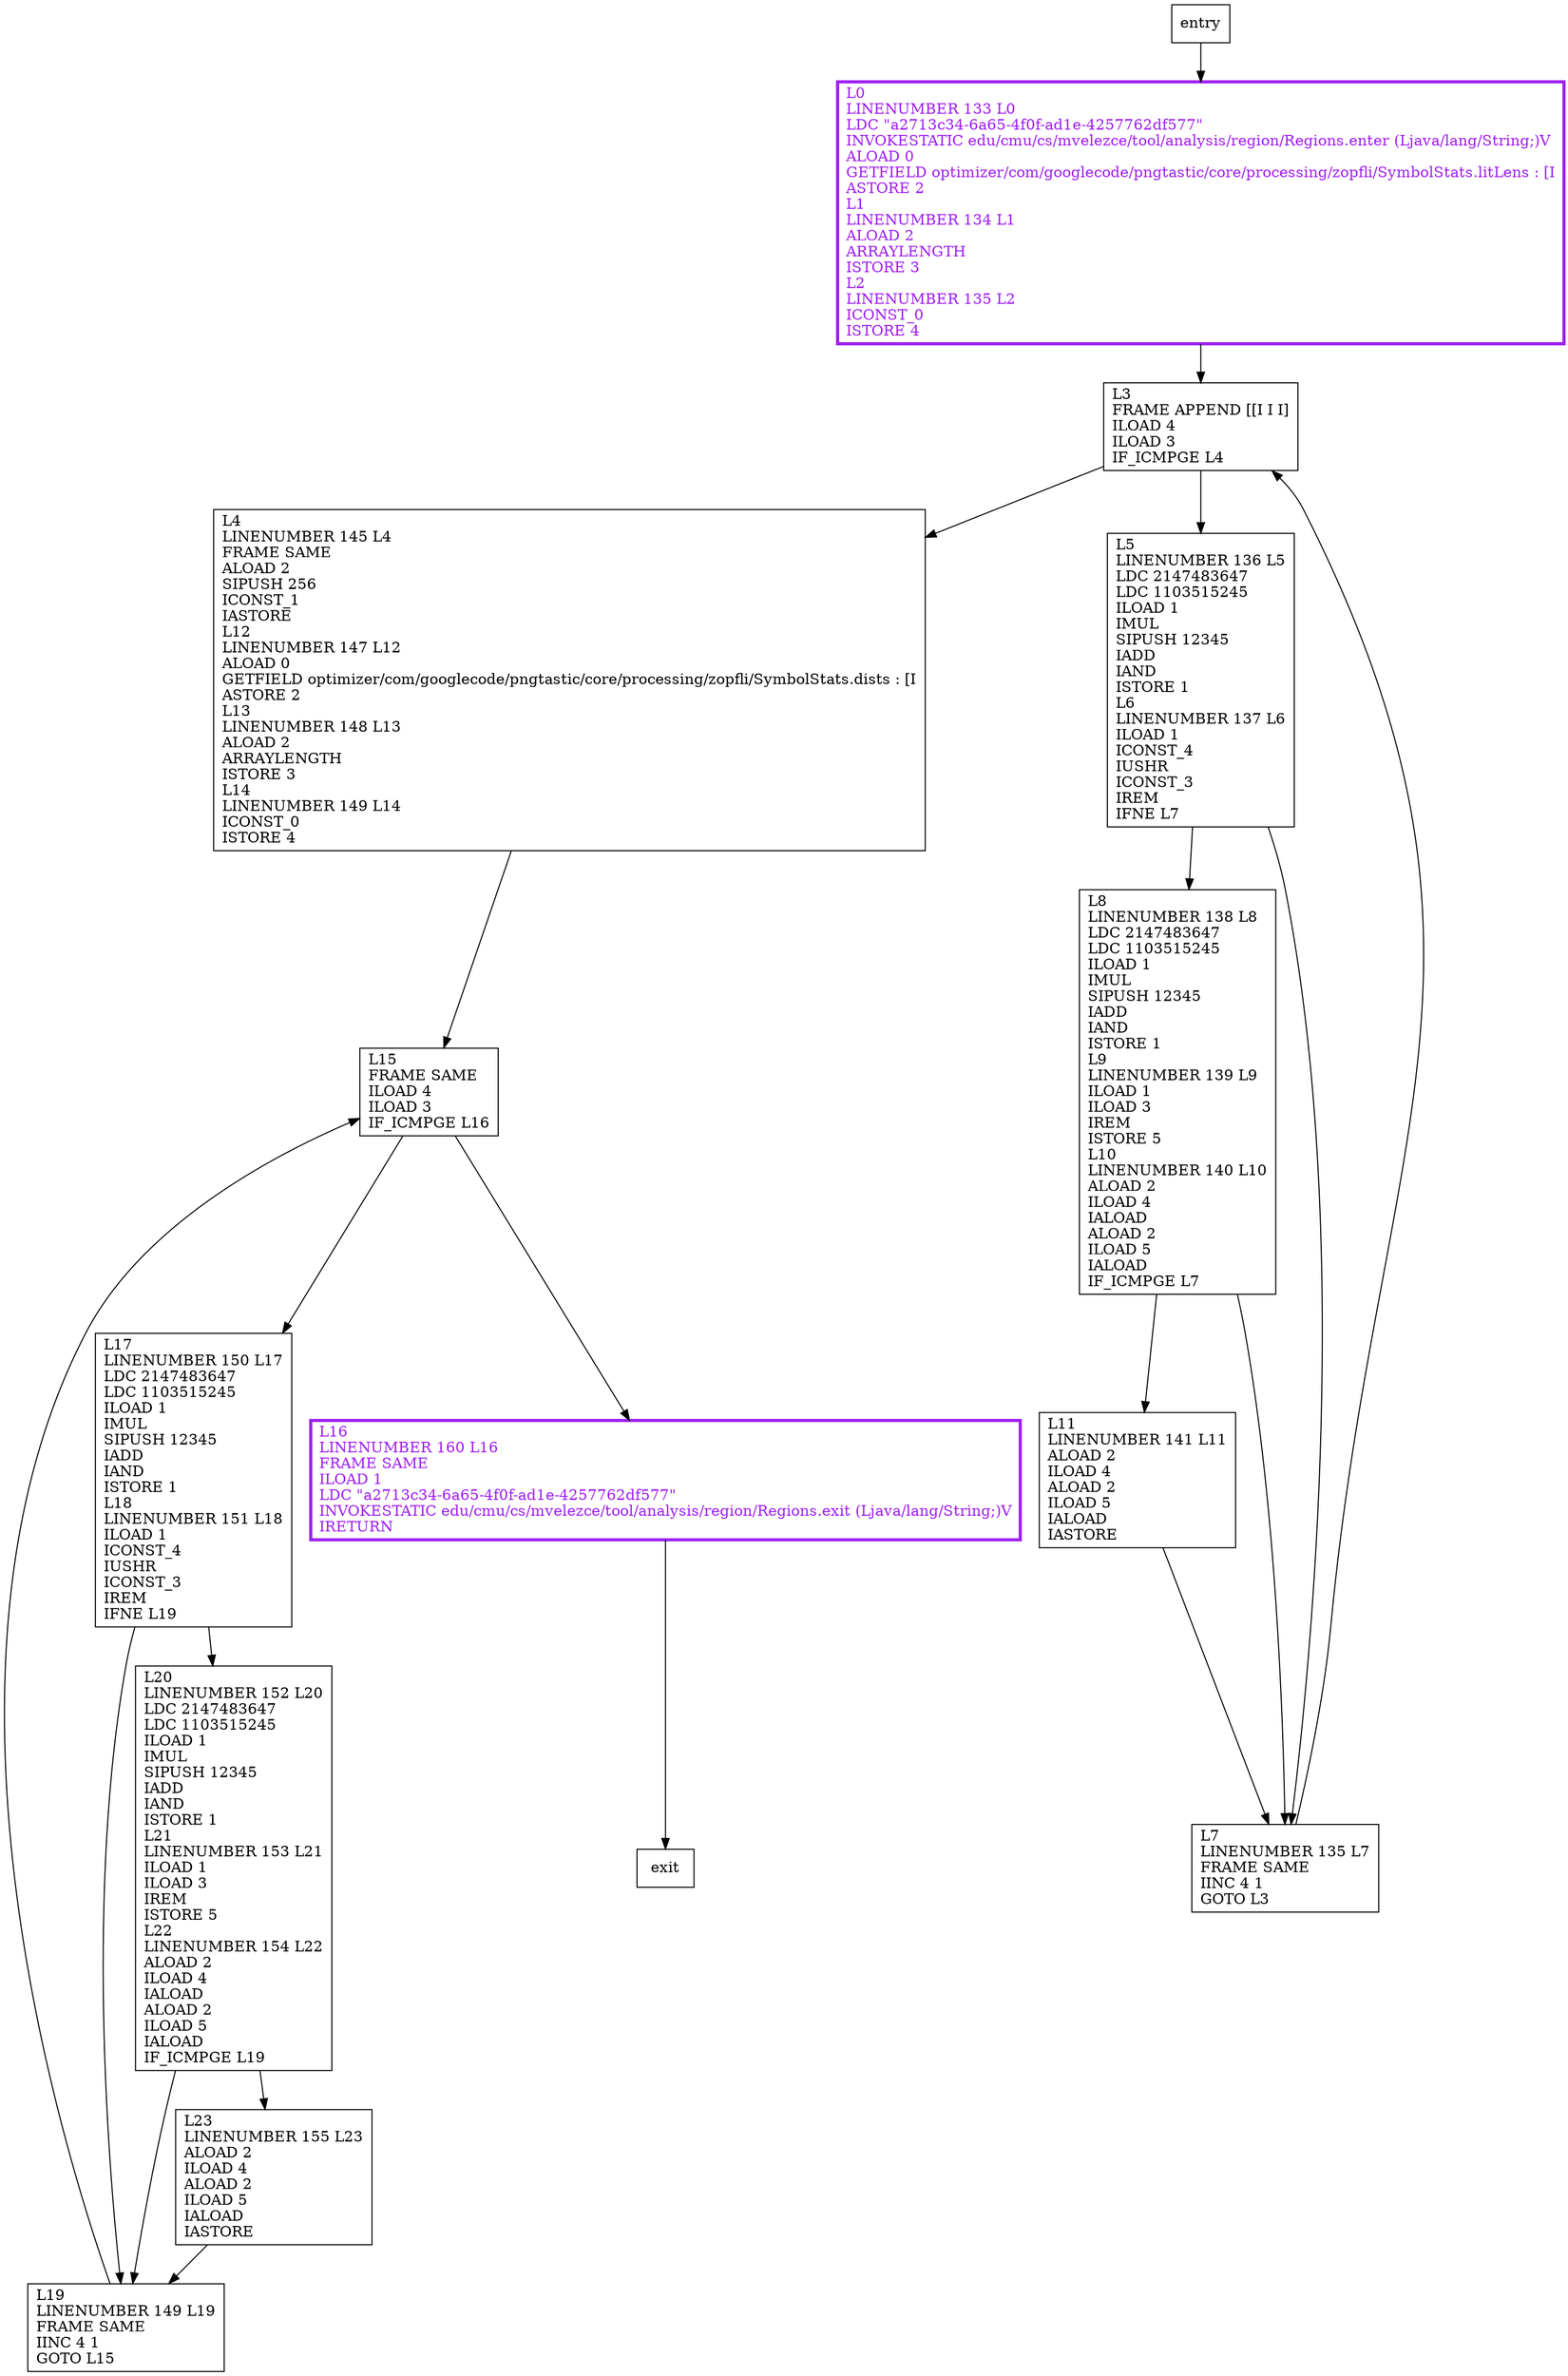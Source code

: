 digraph randomizeFreqs {
node [shape=record];
1152003603 [label="L0\lLINENUMBER 133 L0\lLDC \"a2713c34-6a65-4f0f-ad1e-4257762df577\"\lINVOKESTATIC edu/cmu/cs/mvelezce/tool/analysis/region/Regions.enter (Ljava/lang/String;)V\lALOAD 0\lGETFIELD optimizer/com/googlecode/pngtastic/core/processing/zopfli/SymbolStats.litLens : [I\lASTORE 2\lL1\lLINENUMBER 134 L1\lALOAD 2\lARRAYLENGTH\lISTORE 3\lL2\lLINENUMBER 135 L2\lICONST_0\lISTORE 4\l"];
1274036206 [label="L17\lLINENUMBER 150 L17\lLDC 2147483647\lLDC 1103515245\lILOAD 1\lIMUL\lSIPUSH 12345\lIADD\lIAND\lISTORE 1\lL18\lLINENUMBER 151 L18\lILOAD 1\lICONST_4\lIUSHR\lICONST_3\lIREM\lIFNE L19\l"];
830687787 [label="L19\lLINENUMBER 149 L19\lFRAME SAME\lIINC 4 1\lGOTO L15\l"];
1263927050 [label="L8\lLINENUMBER 138 L8\lLDC 2147483647\lLDC 1103515245\lILOAD 1\lIMUL\lSIPUSH 12345\lIADD\lIAND\lISTORE 1\lL9\lLINENUMBER 139 L9\lILOAD 1\lILOAD 3\lIREM\lISTORE 5\lL10\lLINENUMBER 140 L10\lALOAD 2\lILOAD 4\lIALOAD\lALOAD 2\lILOAD 5\lIALOAD\lIF_ICMPGE L7\l"];
1185387998 [label="L11\lLINENUMBER 141 L11\lALOAD 2\lILOAD 4\lALOAD 2\lILOAD 5\lIALOAD\lIASTORE\l"];
1156644651 [label="L20\lLINENUMBER 152 L20\lLDC 2147483647\lLDC 1103515245\lILOAD 1\lIMUL\lSIPUSH 12345\lIADD\lIAND\lISTORE 1\lL21\lLINENUMBER 153 L21\lILOAD 1\lILOAD 3\lIREM\lISTORE 5\lL22\lLINENUMBER 154 L22\lALOAD 2\lILOAD 4\lIALOAD\lALOAD 2\lILOAD 5\lIALOAD\lIF_ICMPGE L19\l"];
1503304882 [label="L4\lLINENUMBER 145 L4\lFRAME SAME\lALOAD 2\lSIPUSH 256\lICONST_1\lIASTORE\lL12\lLINENUMBER 147 L12\lALOAD 0\lGETFIELD optimizer/com/googlecode/pngtastic/core/processing/zopfli/SymbolStats.dists : [I\lASTORE 2\lL13\lLINENUMBER 148 L13\lALOAD 2\lARRAYLENGTH\lISTORE 3\lL14\lLINENUMBER 149 L14\lICONST_0\lISTORE 4\l"];
1756333997 [label="L15\lFRAME SAME\lILOAD 4\lILOAD 3\lIF_ICMPGE L16\l"];
627707285 [label="L3\lFRAME APPEND [[I I I]\lILOAD 4\lILOAD 3\lIF_ICMPGE L4\l"];
792275116 [label="L16\lLINENUMBER 160 L16\lFRAME SAME\lILOAD 1\lLDC \"a2713c34-6a65-4f0f-ad1e-4257762df577\"\lINVOKESTATIC edu/cmu/cs/mvelezce/tool/analysis/region/Regions.exit (Ljava/lang/String;)V\lIRETURN\l"];
974861985 [label="L5\lLINENUMBER 136 L5\lLDC 2147483647\lLDC 1103515245\lILOAD 1\lIMUL\lSIPUSH 12345\lIADD\lIAND\lISTORE 1\lL6\lLINENUMBER 137 L6\lILOAD 1\lICONST_4\lIUSHR\lICONST_3\lIREM\lIFNE L7\l"];
1578801260 [label="L7\lLINENUMBER 135 L7\lFRAME SAME\lIINC 4 1\lGOTO L3\l"];
585814865 [label="L23\lLINENUMBER 155 L23\lALOAD 2\lILOAD 4\lALOAD 2\lILOAD 5\lIALOAD\lIASTORE\l"];
entry;
exit;
1152003603 -> 627707285;
1274036206 -> 830687787;
1274036206 -> 1156644651;
830687787 -> 1756333997;
1263927050 -> 1185387998;
1263927050 -> 1578801260;
1185387998 -> 1578801260;
1156644651 -> 830687787;
1156644651 -> 585814865;
entry -> 1152003603;
1503304882 -> 1756333997;
1756333997 -> 1274036206;
1756333997 -> 792275116;
627707285 -> 1503304882;
627707285 -> 974861985;
792275116 -> exit;
974861985 -> 1263927050;
974861985 -> 1578801260;
1578801260 -> 627707285;
585814865 -> 830687787;
1152003603[fontcolor="purple", penwidth=3, color="purple"];
792275116[fontcolor="purple", penwidth=3, color="purple"];
}
